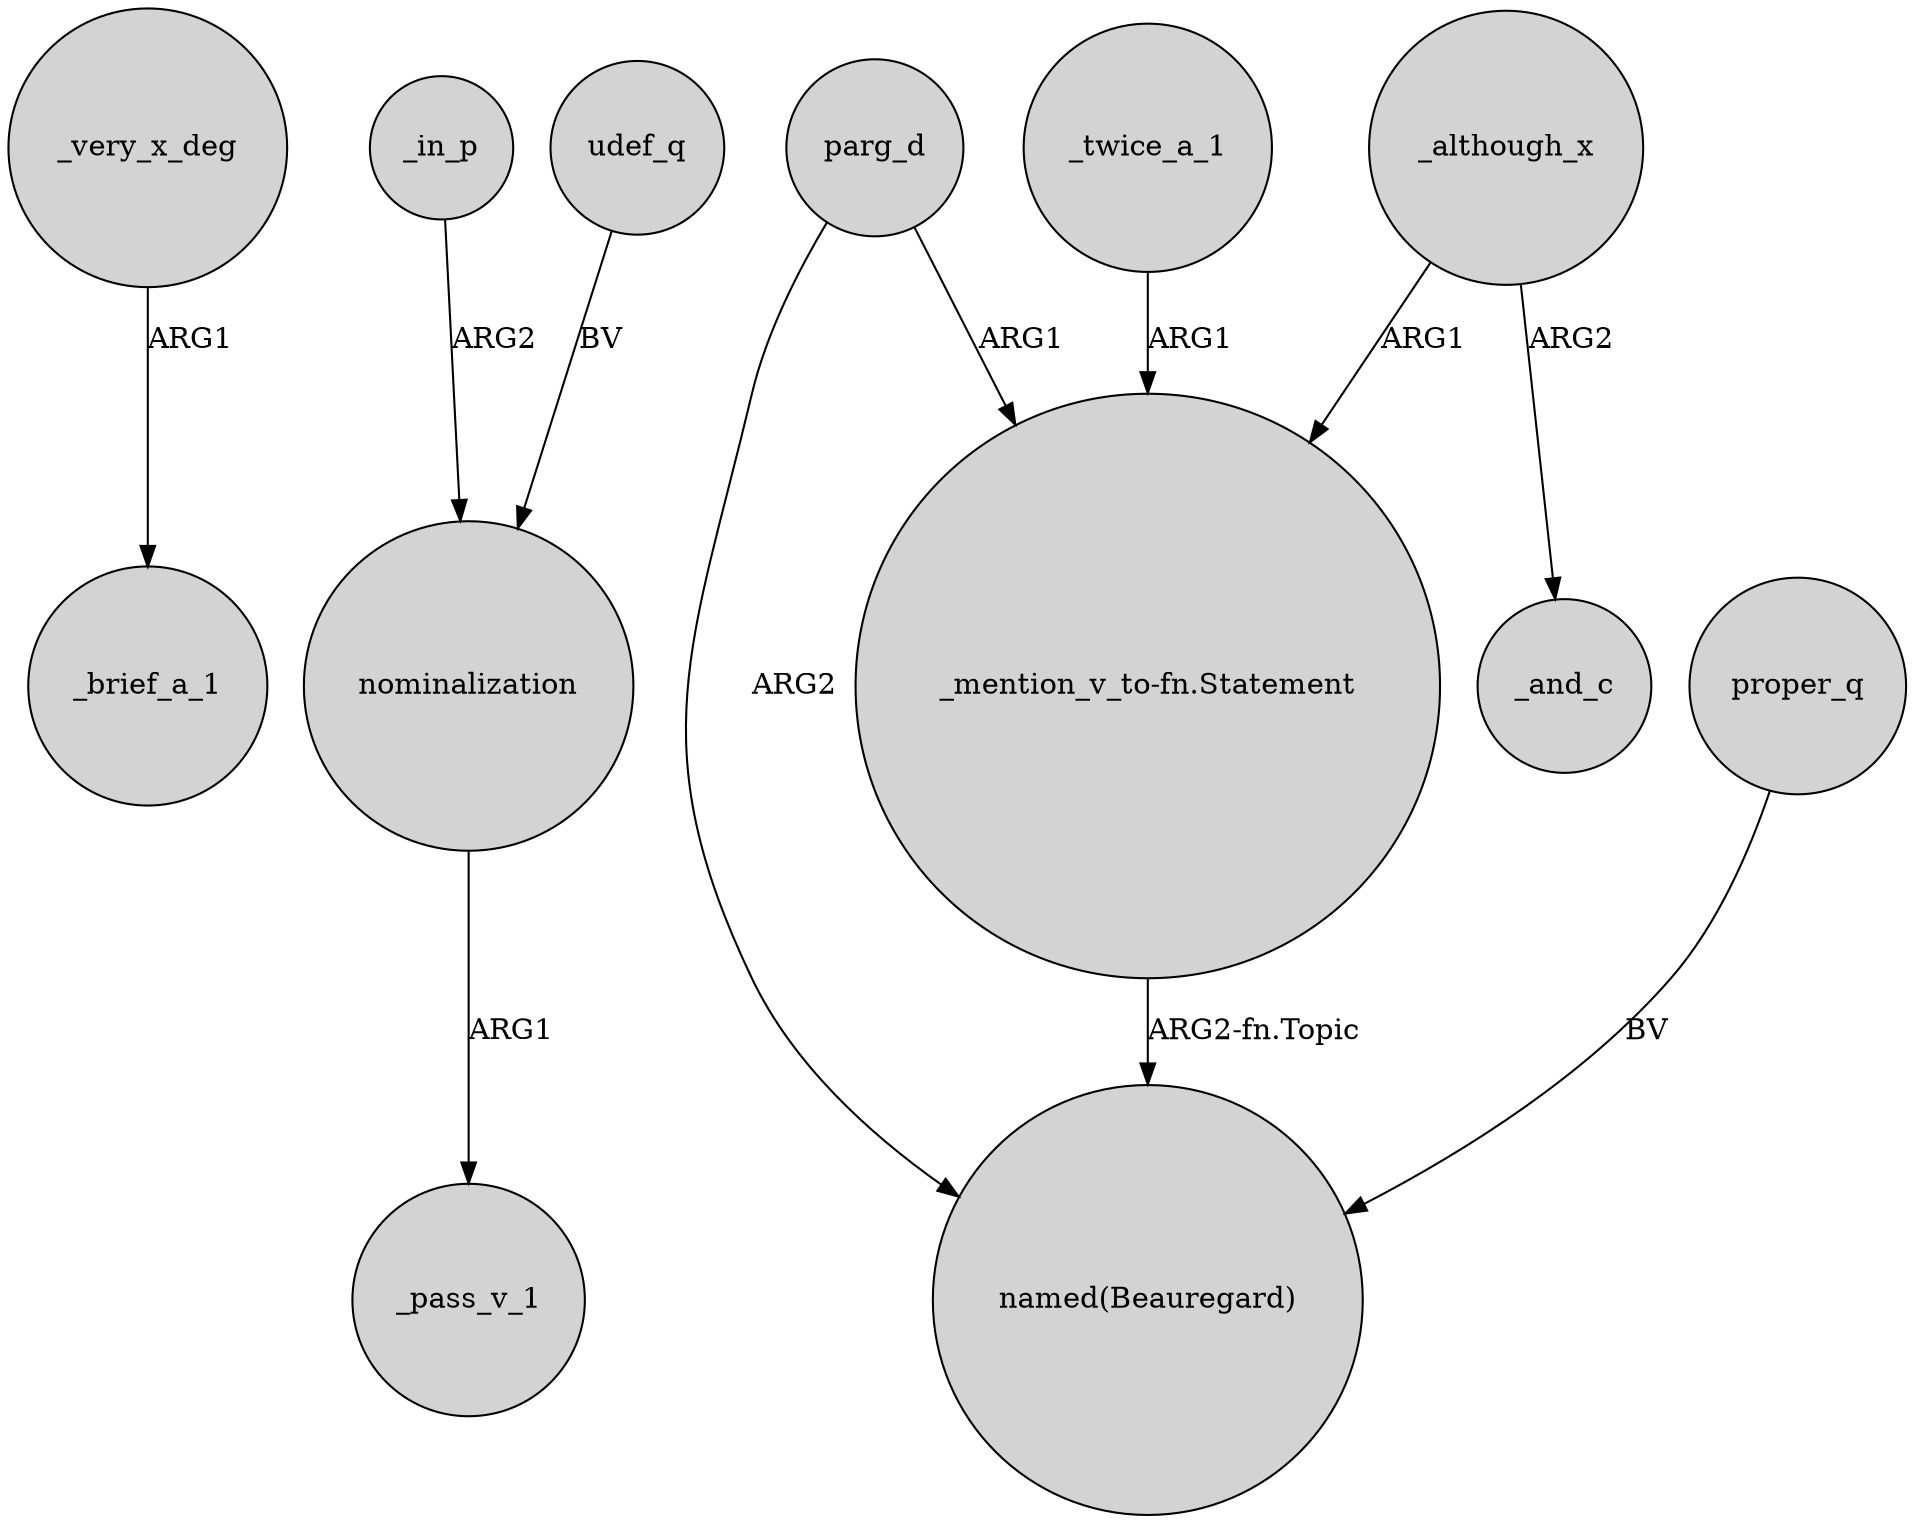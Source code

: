 digraph {
	node [shape=circle style=filled]
	_very_x_deg -> _brief_a_1 [label=ARG1]
	nominalization -> _pass_v_1 [label=ARG1]
	parg_d -> "named(Beauregard)" [label=ARG2]
	_twice_a_1 -> "_mention_v_to-fn.Statement" [label=ARG1]
	"_mention_v_to-fn.Statement" -> "named(Beauregard)" [label="ARG2-fn.Topic"]
	parg_d -> "_mention_v_to-fn.Statement" [label=ARG1]
	_in_p -> nominalization [label=ARG2]
	_although_x -> "_mention_v_to-fn.Statement" [label=ARG1]
	proper_q -> "named(Beauregard)" [label=BV]
	udef_q -> nominalization [label=BV]
	_although_x -> _and_c [label=ARG2]
}
